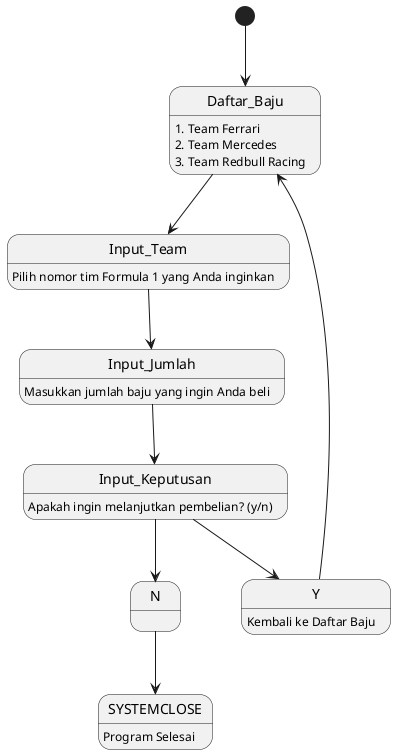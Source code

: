 @startuml UTS

[*] --> Daftar_Baju
Daftar_Baju : 1. Team Ferrari
Daftar_Baju : 2. Team Mercedes
Daftar_Baju : 3. Team Redbull Racing
Daftar_Baju --> Input_Team
Input_Team: Pilih nomor tim Formula 1 yang Anda inginkan
Input_Team --> Input_Jumlah 
Input_Jumlah : Masukkan jumlah baju yang ingin Anda beli
Input_Jumlah --> Input_Keputusan
Input_Keputusan : Apakah ingin melanjutkan pembelian? (y/n)
Input_Keputusan --> N
N -->SYSTEMCLOSE
Input_Keputusan --> Y
Y : Kembali ke Daftar Baju
Y --> Daftar_Baju
SYSTEMCLOSE :   Program Selesai

@enduml